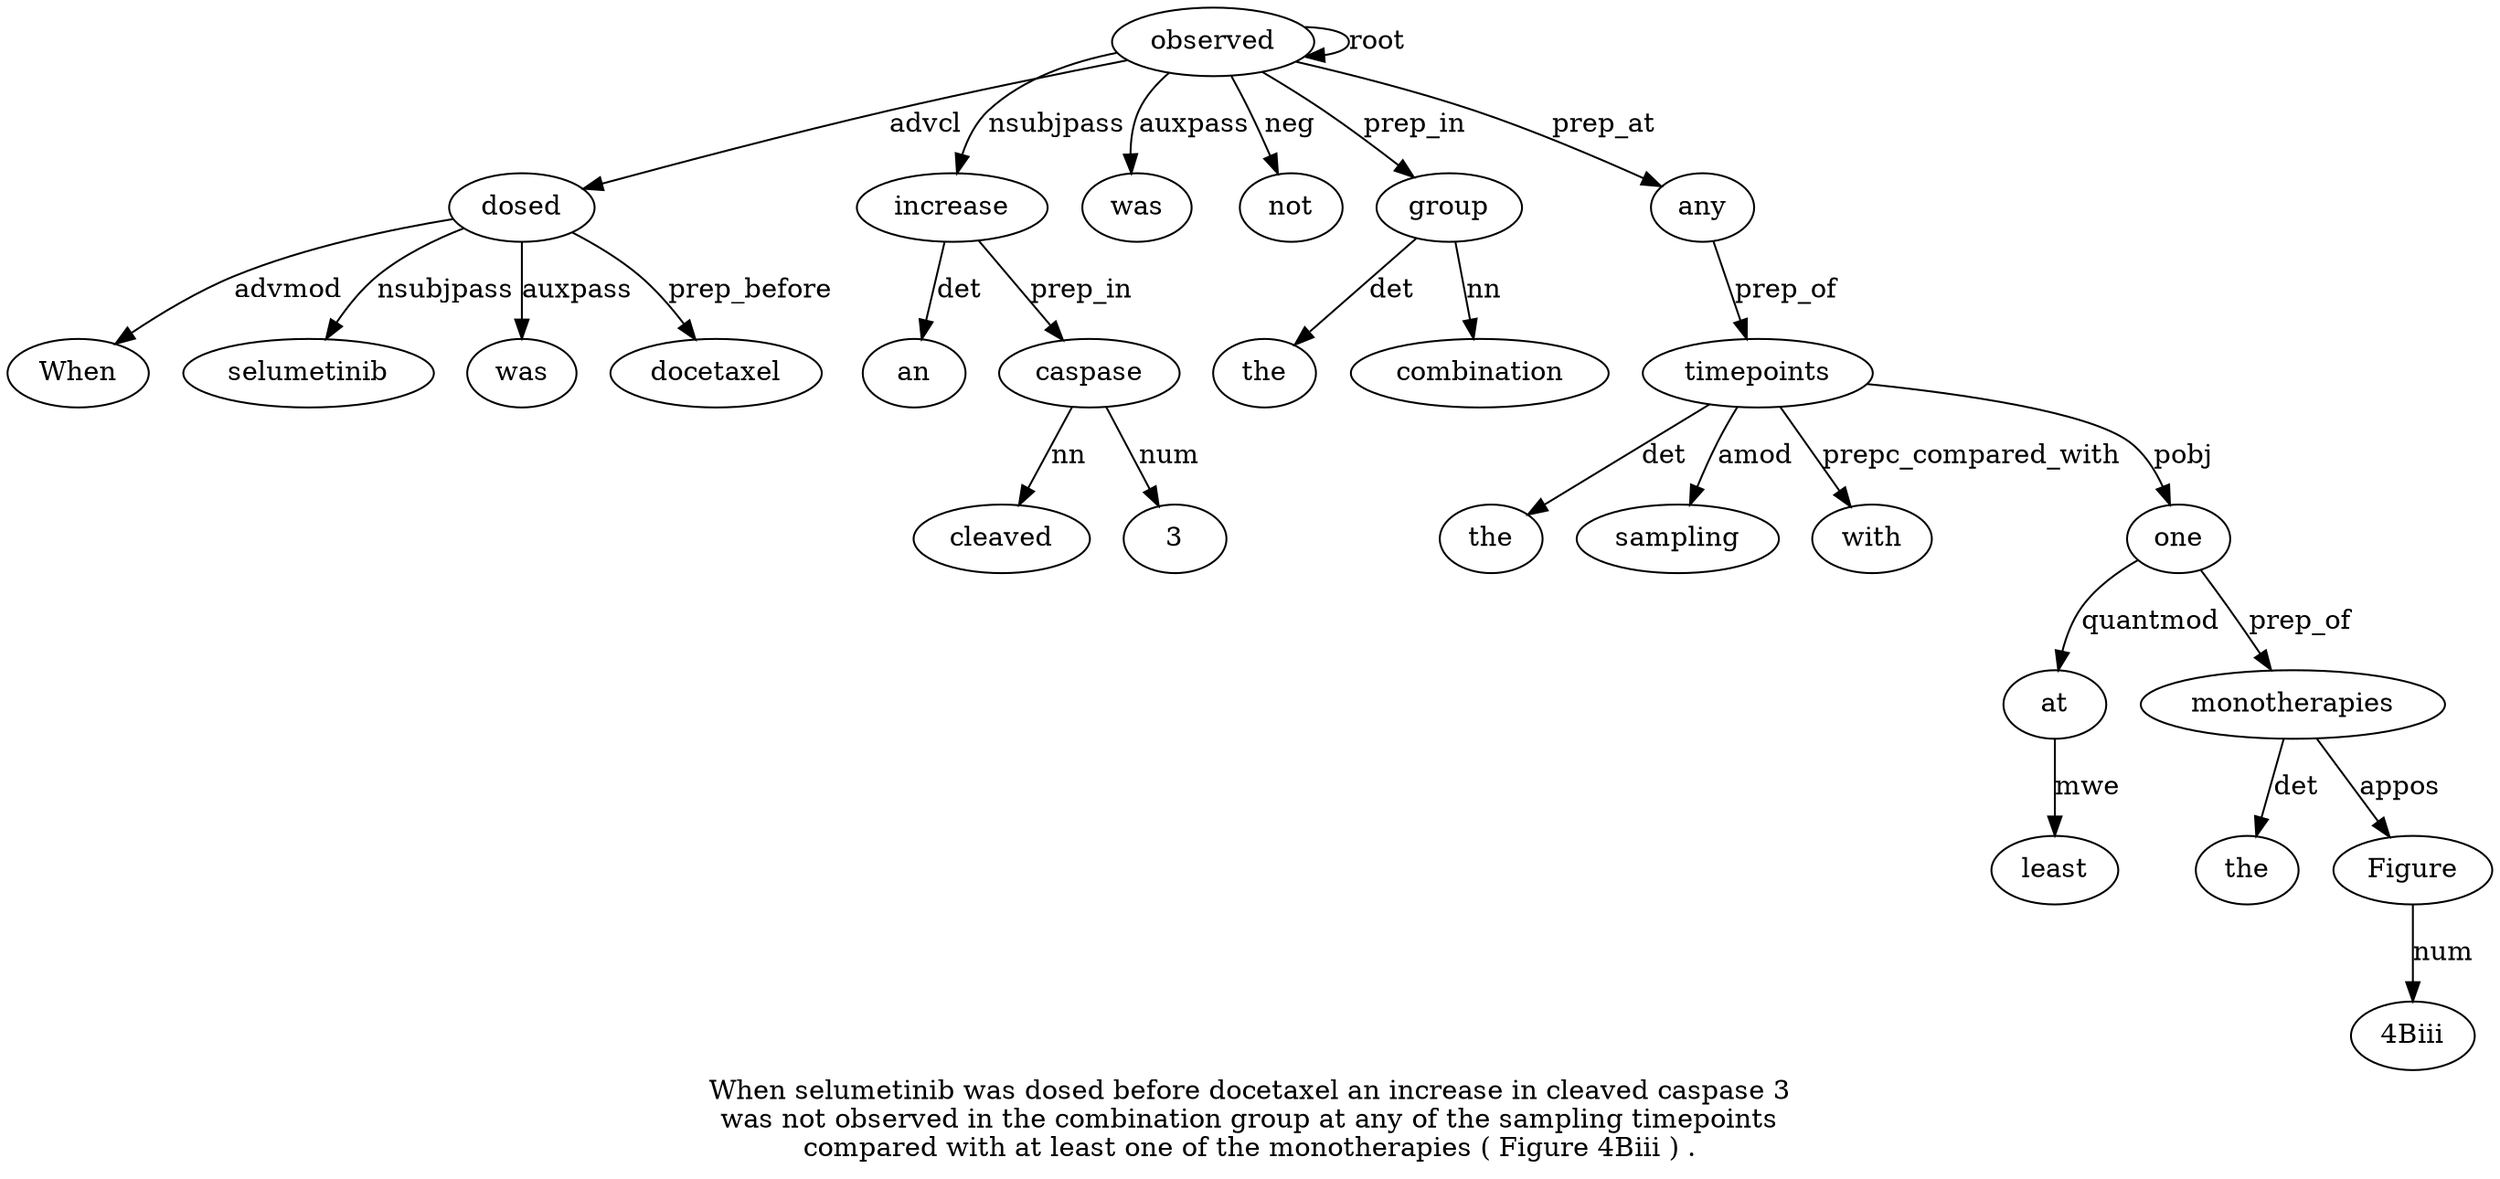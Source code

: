 digraph "When selumetinib was dosed before docetaxel an increase in cleaved caspase 3 was not observed in the combination group at any of the sampling timepoints compared with at least one of the monotherapies ( Figure 4Biii ) ." {
label="When selumetinib was dosed before docetaxel an increase in cleaved caspase 3
was not observed in the combination group at any of the sampling timepoints
compared with at least one of the monotherapies ( Figure 4Biii ) .";
dosed4 [style=filled, fillcolor=white, label=dosed];
When1 [style=filled, fillcolor=white, label=When];
dosed4 -> When1  [label=advmod];
selumetinib2 [style=filled, fillcolor=white, label=selumetinib];
dosed4 -> selumetinib2  [label=nsubjpass];
was3 [style=filled, fillcolor=white, label=was];
dosed4 -> was3  [label=auxpass];
observed15 [style=filled, fillcolor=white, label=observed];
observed15 -> dosed4  [label=advcl];
docetaxel6 [style=filled, fillcolor=white, label=docetaxel];
dosed4 -> docetaxel6  [label=prep_before];
increase8 [style=filled, fillcolor=white, label=increase];
an7 [style=filled, fillcolor=white, label=an];
increase8 -> an7  [label=det];
observed15 -> increase8  [label=nsubjpass];
caspase11 [style=filled, fillcolor=white, label=caspase];
cleaved10 [style=filled, fillcolor=white, label=cleaved];
caspase11 -> cleaved10  [label=nn];
increase8 -> caspase11  [label=prep_in];
312 [style=filled, fillcolor=white, label=3];
caspase11 -> 312  [label=num];
was13 [style=filled, fillcolor=white, label=was];
observed15 -> was13  [label=auxpass];
not14 [style=filled, fillcolor=white, label=not];
observed15 -> not14  [label=neg];
observed15 -> observed15  [label=root];
group19 [style=filled, fillcolor=white, label=group];
the17 [style=filled, fillcolor=white, label=the];
group19 -> the17  [label=det];
combination18 [style=filled, fillcolor=white, label=combination];
group19 -> combination18  [label=nn];
observed15 -> group19  [label=prep_in];
any21 [style=filled, fillcolor=white, label=any];
observed15 -> any21  [label=prep_at];
timepoints25 [style=filled, fillcolor=white, label=timepoints];
the23 [style=filled, fillcolor=white, label=the];
timepoints25 -> the23  [label=det];
sampling24 [style=filled, fillcolor=white, label=sampling];
timepoints25 -> sampling24  [label=amod];
any21 -> timepoints25  [label=prep_of];
with27 [style=filled, fillcolor=white, label=with];
timepoints25 -> with27  [label=prepc_compared_with];
one30 [style=filled, fillcolor=white, label=one];
at28 [style=filled, fillcolor=white, label=at];
one30 -> at28  [label=quantmod];
least29 [style=filled, fillcolor=white, label=least];
at28 -> least29  [label=mwe];
timepoints25 -> one30  [label=pobj];
monotherapies33 [style=filled, fillcolor=white, label=monotherapies];
the32 [style=filled, fillcolor=white, label=the];
monotherapies33 -> the32  [label=det];
one30 -> monotherapies33  [label=prep_of];
Figure35 [style=filled, fillcolor=white, label=Figure];
monotherapies33 -> Figure35  [label=appos];
"4Biii36" [style=filled, fillcolor=white, label="4Biii"];
Figure35 -> "4Biii36"  [label=num];
}
